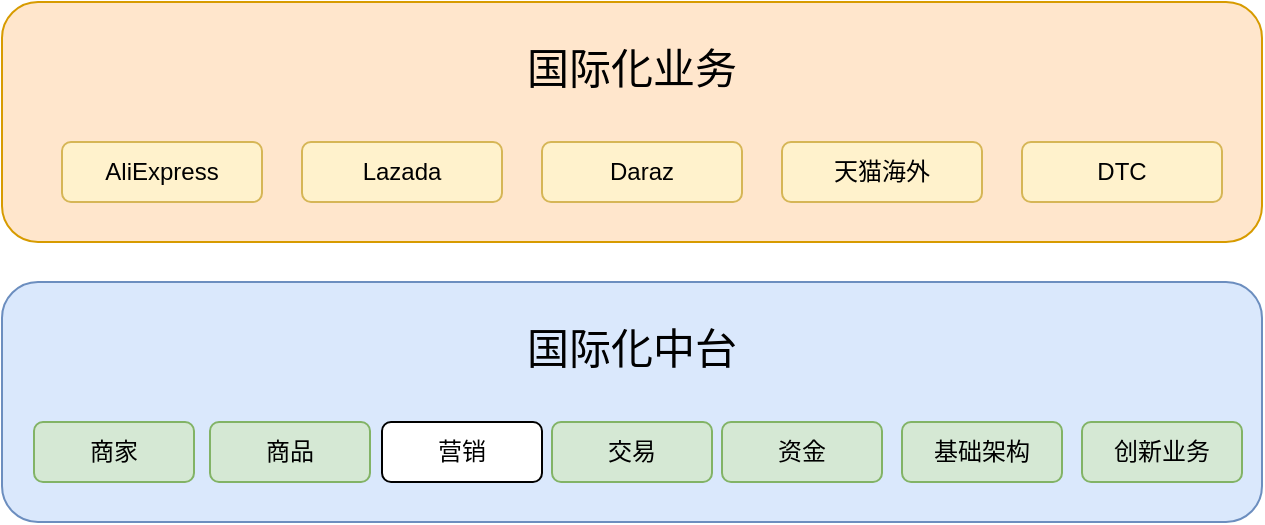 <mxfile version="15.7.0" type="github">
  <diagram id="eE9pi7qKP8y55_C2TWou" name="Page-1">
    <mxGraphModel dx="1298" dy="724" grid="1" gridSize="10" guides="1" tooltips="1" connect="1" arrows="1" fold="1" page="1" pageScale="1" pageWidth="827" pageHeight="1169" math="0" shadow="0">
      <root>
        <mxCell id="0" />
        <mxCell id="1" parent="0" />
        <mxCell id="9RmS_QwfE0ZSOby0ldMM-1" value="" style="group" vertex="1" connectable="0" parent="1">
          <mxGeometry x="110" y="120" width="630" height="120" as="geometry" />
        </mxCell>
        <mxCell id="sIGUzsI1yXcAvuu4i7Vx-1" value="" style="rounded=1;whiteSpace=wrap;html=1;fillColor=#ffe6cc;strokeColor=#d79b00;" parent="9RmS_QwfE0ZSOby0ldMM-1" vertex="1">
          <mxGeometry width="630" height="120" as="geometry" />
        </mxCell>
        <mxCell id="sIGUzsI1yXcAvuu4i7Vx-2" value="&lt;font style=&quot;font-size: 21px&quot;&gt;国际化业务&lt;/font&gt;" style="text;html=1;strokeColor=none;fillColor=none;align=center;verticalAlign=middle;whiteSpace=wrap;rounded=0;" parent="9RmS_QwfE0ZSOby0ldMM-1" vertex="1">
          <mxGeometry x="248" y="18" width="134" height="30" as="geometry" />
        </mxCell>
        <mxCell id="sIGUzsI1yXcAvuu4i7Vx-3" value="&lt;div class=&quot;lake-content&quot;&gt;&lt;span&gt;AliExpress&lt;/span&gt;&lt;br&gt;&lt;/div&gt;" style="rounded=1;whiteSpace=wrap;html=1;fillColor=#fff2cc;strokeColor=#d6b656;align=center;" parent="9RmS_QwfE0ZSOby0ldMM-1" vertex="1">
          <mxGeometry x="30" y="70" width="100" height="30" as="geometry" />
        </mxCell>
        <mxCell id="sIGUzsI1yXcAvuu4i7Vx-4" value="&lt;div class=&quot;lake-content&quot;&gt;&lt;div class=&quot;lake-content&quot;&gt;&lt;span&gt;Lazada&lt;/span&gt;&lt;br&gt;&lt;/div&gt;&lt;/div&gt;" style="rounded=1;whiteSpace=wrap;html=1;fillColor=#fff2cc;strokeColor=#d6b656;align=center;" parent="9RmS_QwfE0ZSOby0ldMM-1" vertex="1">
          <mxGeometry x="150" y="70" width="100" height="30" as="geometry" />
        </mxCell>
        <mxCell id="sIGUzsI1yXcAvuu4i7Vx-5" value="&lt;div class=&quot;lake-content&quot;&gt;&lt;div class=&quot;lake-content&quot;&gt;&lt;span&gt;Daraz&lt;/span&gt;&lt;br&gt;&lt;/div&gt;&lt;/div&gt;" style="rounded=1;whiteSpace=wrap;html=1;fillColor=#fff2cc;strokeColor=#d6b656;align=center;" parent="9RmS_QwfE0ZSOby0ldMM-1" vertex="1">
          <mxGeometry x="270" y="70" width="100" height="30" as="geometry" />
        </mxCell>
        <mxCell id="sIGUzsI1yXcAvuu4i7Vx-6" value="&lt;div class=&quot;lake-content&quot;&gt;&lt;div class=&quot;lake-content&quot;&gt;天猫海外&lt;/div&gt;&lt;/div&gt;" style="rounded=1;whiteSpace=wrap;html=1;fillColor=#fff2cc;strokeColor=#d6b656;align=center;" parent="9RmS_QwfE0ZSOby0ldMM-1" vertex="1">
          <mxGeometry x="390" y="70" width="100" height="30" as="geometry" />
        </mxCell>
        <mxCell id="sIGUzsI1yXcAvuu4i7Vx-7" value="&lt;div class=&quot;lake-content&quot;&gt;&lt;div class=&quot;lake-content&quot;&gt;DTC&lt;/div&gt;&lt;/div&gt;" style="rounded=1;whiteSpace=wrap;html=1;fillColor=#fff2cc;strokeColor=#d6b656;align=center;" parent="9RmS_QwfE0ZSOby0ldMM-1" vertex="1">
          <mxGeometry x="510" y="70" width="100" height="30" as="geometry" />
        </mxCell>
        <mxCell id="9RmS_QwfE0ZSOby0ldMM-3" value="" style="group" vertex="1" connectable="0" parent="1">
          <mxGeometry x="110" y="260" width="630" height="120" as="geometry" />
        </mxCell>
        <mxCell id="9RmS_QwfE0ZSOby0ldMM-4" value="" style="rounded=1;whiteSpace=wrap;html=1;fillColor=#dae8fc;strokeColor=#6c8ebf;" vertex="1" parent="9RmS_QwfE0ZSOby0ldMM-3">
          <mxGeometry width="630" height="120" as="geometry" />
        </mxCell>
        <mxCell id="9RmS_QwfE0ZSOby0ldMM-5" value="&lt;font style=&quot;font-size: 21px&quot;&gt;国际化中台&lt;/font&gt;" style="text;html=1;strokeColor=none;fillColor=none;align=center;verticalAlign=middle;whiteSpace=wrap;rounded=0;" vertex="1" parent="9RmS_QwfE0ZSOby0ldMM-3">
          <mxGeometry x="248" y="18" width="134" height="30" as="geometry" />
        </mxCell>
        <mxCell id="9RmS_QwfE0ZSOby0ldMM-6" value="&lt;div class=&quot;lake-content&quot;&gt;&lt;span&gt;商家&lt;/span&gt;&lt;br&gt;&lt;/div&gt;" style="rounded=1;whiteSpace=wrap;html=1;fillColor=#d5e8d4;strokeColor=#82b366;align=center;" vertex="1" parent="9RmS_QwfE0ZSOby0ldMM-3">
          <mxGeometry x="16" y="70" width="80" height="30" as="geometry" />
        </mxCell>
        <mxCell id="9RmS_QwfE0ZSOby0ldMM-7" value="&lt;div class=&quot;lake-content&quot;&gt;&lt;div class=&quot;lake-content&quot;&gt;&lt;span&gt;商品&lt;/span&gt;&lt;br&gt;&lt;/div&gt;&lt;/div&gt;" style="rounded=1;whiteSpace=wrap;html=1;fillColor=#d5e8d4;strokeColor=#82b366;align=center;" vertex="1" parent="9RmS_QwfE0ZSOby0ldMM-3">
          <mxGeometry x="104" y="70" width="80" height="30" as="geometry" />
        </mxCell>
        <mxCell id="9RmS_QwfE0ZSOby0ldMM-8" value="&lt;div class=&quot;lake-content&quot;&gt;&lt;div class=&quot;lake-content&quot;&gt;&lt;span&gt;营销&lt;/span&gt;&lt;br&gt;&lt;/div&gt;&lt;/div&gt;" style="rounded=1;whiteSpace=wrap;html=1;align=center;" vertex="1" parent="9RmS_QwfE0ZSOby0ldMM-3">
          <mxGeometry x="190" y="70" width="80" height="30" as="geometry" />
        </mxCell>
        <mxCell id="9RmS_QwfE0ZSOby0ldMM-9" value="&lt;div class=&quot;lake-content&quot;&gt;&lt;div class=&quot;lake-content&quot;&gt;交易&lt;/div&gt;&lt;/div&gt;" style="rounded=1;whiteSpace=wrap;html=1;fillColor=#d5e8d4;strokeColor=#82b366;align=center;" vertex="1" parent="9RmS_QwfE0ZSOby0ldMM-3">
          <mxGeometry x="275" y="70" width="80" height="30" as="geometry" />
        </mxCell>
        <mxCell id="9RmS_QwfE0ZSOby0ldMM-10" value="&lt;div class=&quot;lake-content&quot;&gt;&lt;div class=&quot;lake-content&quot;&gt;资金&lt;/div&gt;&lt;/div&gt;" style="rounded=1;whiteSpace=wrap;html=1;fillColor=#d5e8d4;strokeColor=#82b366;align=center;" vertex="1" parent="9RmS_QwfE0ZSOby0ldMM-3">
          <mxGeometry x="360" y="70" width="80" height="30" as="geometry" />
        </mxCell>
        <mxCell id="9RmS_QwfE0ZSOby0ldMM-11" value="&lt;div class=&quot;lake-content&quot;&gt;&lt;div class=&quot;lake-content&quot;&gt;基础架构&lt;/div&gt;&lt;/div&gt;" style="rounded=1;whiteSpace=wrap;html=1;fillColor=#d5e8d4;strokeColor=#82b366;align=center;" vertex="1" parent="9RmS_QwfE0ZSOby0ldMM-3">
          <mxGeometry x="450" y="70" width="80" height="30" as="geometry" />
        </mxCell>
        <mxCell id="9RmS_QwfE0ZSOby0ldMM-12" value="&lt;div class=&quot;lake-content&quot;&gt;&lt;div class=&quot;lake-content&quot;&gt;创新业务&lt;/div&gt;&lt;/div&gt;" style="rounded=1;whiteSpace=wrap;html=1;fillColor=#d5e8d4;strokeColor=#82b366;align=center;" vertex="1" parent="9RmS_QwfE0ZSOby0ldMM-3">
          <mxGeometry x="540" y="70" width="80" height="30" as="geometry" />
        </mxCell>
      </root>
    </mxGraphModel>
  </diagram>
</mxfile>
